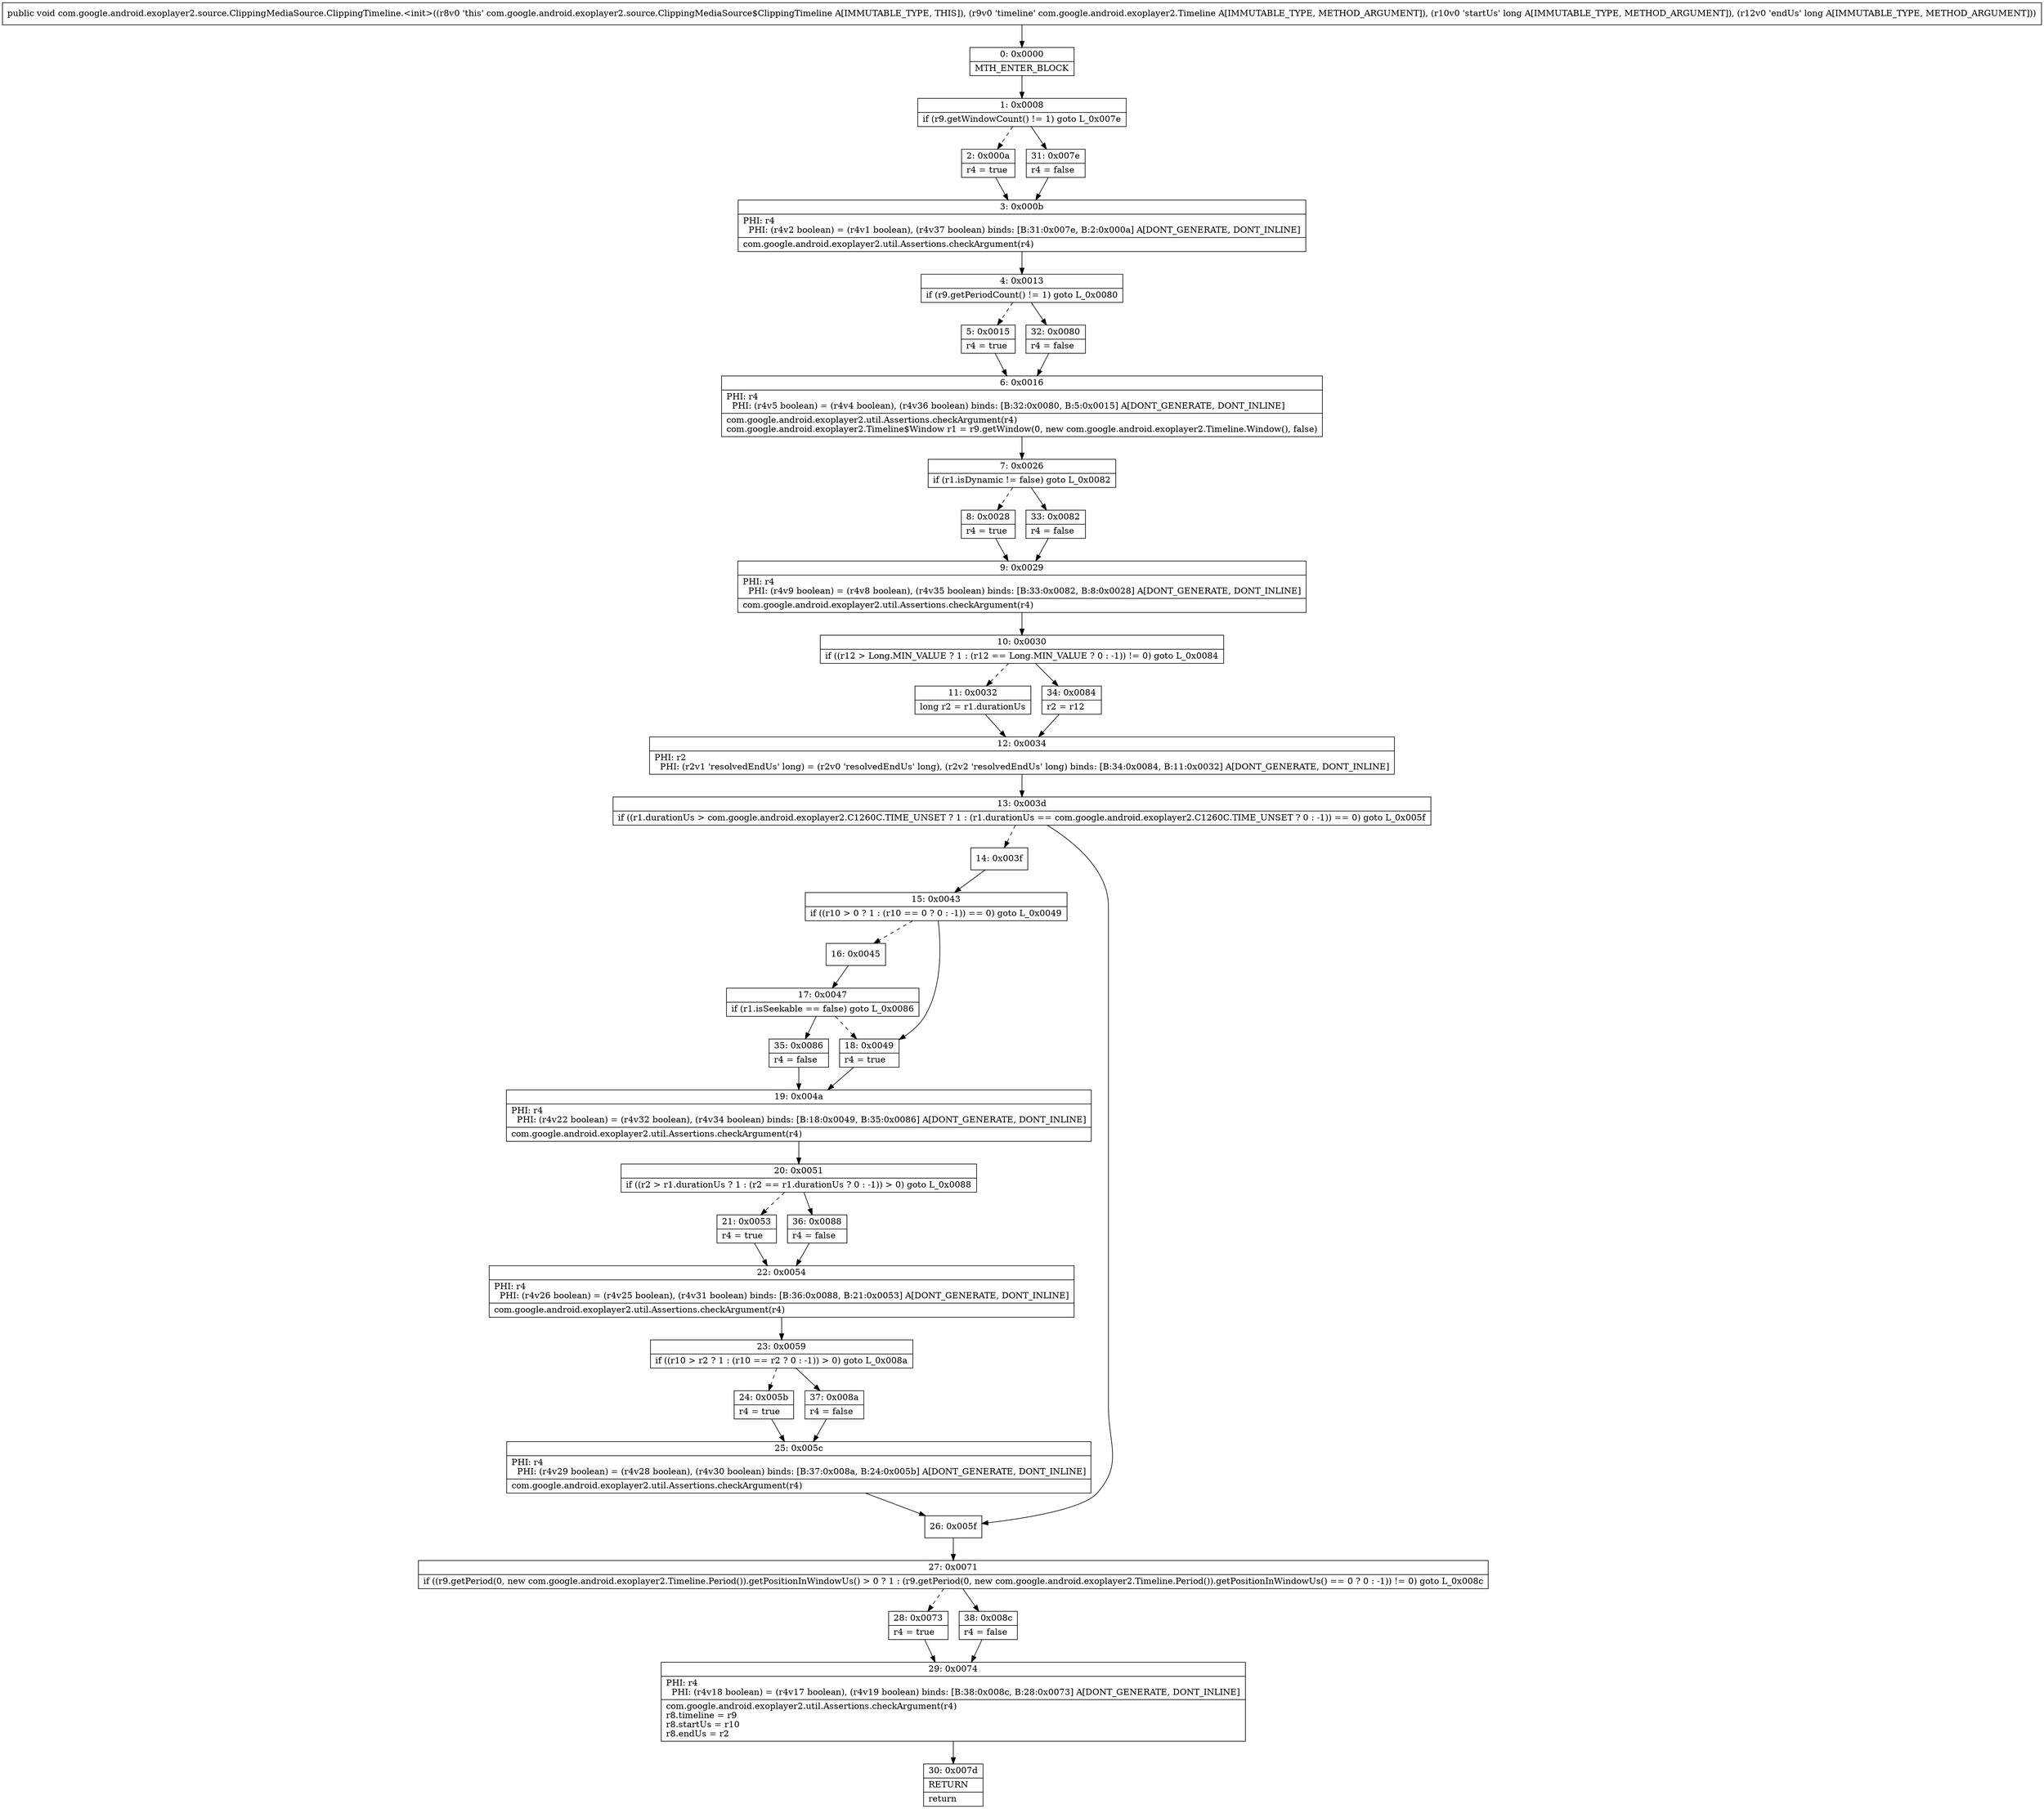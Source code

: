digraph "CFG forcom.google.android.exoplayer2.source.ClippingMediaSource.ClippingTimeline.\<init\>(Lcom\/google\/android\/exoplayer2\/Timeline;JJ)V" {
Node_0 [shape=record,label="{0\:\ 0x0000|MTH_ENTER_BLOCK\l}"];
Node_1 [shape=record,label="{1\:\ 0x0008|if (r9.getWindowCount() != 1) goto L_0x007e\l}"];
Node_2 [shape=record,label="{2\:\ 0x000a|r4 = true\l}"];
Node_3 [shape=record,label="{3\:\ 0x000b|PHI: r4 \l  PHI: (r4v2 boolean) = (r4v1 boolean), (r4v37 boolean) binds: [B:31:0x007e, B:2:0x000a] A[DONT_GENERATE, DONT_INLINE]\l|com.google.android.exoplayer2.util.Assertions.checkArgument(r4)\l}"];
Node_4 [shape=record,label="{4\:\ 0x0013|if (r9.getPeriodCount() != 1) goto L_0x0080\l}"];
Node_5 [shape=record,label="{5\:\ 0x0015|r4 = true\l}"];
Node_6 [shape=record,label="{6\:\ 0x0016|PHI: r4 \l  PHI: (r4v5 boolean) = (r4v4 boolean), (r4v36 boolean) binds: [B:32:0x0080, B:5:0x0015] A[DONT_GENERATE, DONT_INLINE]\l|com.google.android.exoplayer2.util.Assertions.checkArgument(r4)\lcom.google.android.exoplayer2.Timeline$Window r1 = r9.getWindow(0, new com.google.android.exoplayer2.Timeline.Window(), false)\l}"];
Node_7 [shape=record,label="{7\:\ 0x0026|if (r1.isDynamic != false) goto L_0x0082\l}"];
Node_8 [shape=record,label="{8\:\ 0x0028|r4 = true\l}"];
Node_9 [shape=record,label="{9\:\ 0x0029|PHI: r4 \l  PHI: (r4v9 boolean) = (r4v8 boolean), (r4v35 boolean) binds: [B:33:0x0082, B:8:0x0028] A[DONT_GENERATE, DONT_INLINE]\l|com.google.android.exoplayer2.util.Assertions.checkArgument(r4)\l}"];
Node_10 [shape=record,label="{10\:\ 0x0030|if ((r12 \> Long.MIN_VALUE ? 1 : (r12 == Long.MIN_VALUE ? 0 : \-1)) != 0) goto L_0x0084\l}"];
Node_11 [shape=record,label="{11\:\ 0x0032|long r2 = r1.durationUs\l}"];
Node_12 [shape=record,label="{12\:\ 0x0034|PHI: r2 \l  PHI: (r2v1 'resolvedEndUs' long) = (r2v0 'resolvedEndUs' long), (r2v2 'resolvedEndUs' long) binds: [B:34:0x0084, B:11:0x0032] A[DONT_GENERATE, DONT_INLINE]\l}"];
Node_13 [shape=record,label="{13\:\ 0x003d|if ((r1.durationUs \> com.google.android.exoplayer2.C1260C.TIME_UNSET ? 1 : (r1.durationUs == com.google.android.exoplayer2.C1260C.TIME_UNSET ? 0 : \-1)) == 0) goto L_0x005f\l}"];
Node_14 [shape=record,label="{14\:\ 0x003f}"];
Node_15 [shape=record,label="{15\:\ 0x0043|if ((r10 \> 0 ? 1 : (r10 == 0 ? 0 : \-1)) == 0) goto L_0x0049\l}"];
Node_16 [shape=record,label="{16\:\ 0x0045}"];
Node_17 [shape=record,label="{17\:\ 0x0047|if (r1.isSeekable == false) goto L_0x0086\l}"];
Node_18 [shape=record,label="{18\:\ 0x0049|r4 = true\l}"];
Node_19 [shape=record,label="{19\:\ 0x004a|PHI: r4 \l  PHI: (r4v22 boolean) = (r4v32 boolean), (r4v34 boolean) binds: [B:18:0x0049, B:35:0x0086] A[DONT_GENERATE, DONT_INLINE]\l|com.google.android.exoplayer2.util.Assertions.checkArgument(r4)\l}"];
Node_20 [shape=record,label="{20\:\ 0x0051|if ((r2 \> r1.durationUs ? 1 : (r2 == r1.durationUs ? 0 : \-1)) \> 0) goto L_0x0088\l}"];
Node_21 [shape=record,label="{21\:\ 0x0053|r4 = true\l}"];
Node_22 [shape=record,label="{22\:\ 0x0054|PHI: r4 \l  PHI: (r4v26 boolean) = (r4v25 boolean), (r4v31 boolean) binds: [B:36:0x0088, B:21:0x0053] A[DONT_GENERATE, DONT_INLINE]\l|com.google.android.exoplayer2.util.Assertions.checkArgument(r4)\l}"];
Node_23 [shape=record,label="{23\:\ 0x0059|if ((r10 \> r2 ? 1 : (r10 == r2 ? 0 : \-1)) \> 0) goto L_0x008a\l}"];
Node_24 [shape=record,label="{24\:\ 0x005b|r4 = true\l}"];
Node_25 [shape=record,label="{25\:\ 0x005c|PHI: r4 \l  PHI: (r4v29 boolean) = (r4v28 boolean), (r4v30 boolean) binds: [B:37:0x008a, B:24:0x005b] A[DONT_GENERATE, DONT_INLINE]\l|com.google.android.exoplayer2.util.Assertions.checkArgument(r4)\l}"];
Node_26 [shape=record,label="{26\:\ 0x005f}"];
Node_27 [shape=record,label="{27\:\ 0x0071|if ((r9.getPeriod(0, new com.google.android.exoplayer2.Timeline.Period()).getPositionInWindowUs() \> 0 ? 1 : (r9.getPeriod(0, new com.google.android.exoplayer2.Timeline.Period()).getPositionInWindowUs() == 0 ? 0 : \-1)) != 0) goto L_0x008c\l}"];
Node_28 [shape=record,label="{28\:\ 0x0073|r4 = true\l}"];
Node_29 [shape=record,label="{29\:\ 0x0074|PHI: r4 \l  PHI: (r4v18 boolean) = (r4v17 boolean), (r4v19 boolean) binds: [B:38:0x008c, B:28:0x0073] A[DONT_GENERATE, DONT_INLINE]\l|com.google.android.exoplayer2.util.Assertions.checkArgument(r4)\lr8.timeline = r9\lr8.startUs = r10\lr8.endUs = r2\l}"];
Node_30 [shape=record,label="{30\:\ 0x007d|RETURN\l|return\l}"];
Node_31 [shape=record,label="{31\:\ 0x007e|r4 = false\l}"];
Node_32 [shape=record,label="{32\:\ 0x0080|r4 = false\l}"];
Node_33 [shape=record,label="{33\:\ 0x0082|r4 = false\l}"];
Node_34 [shape=record,label="{34\:\ 0x0084|r2 = r12\l}"];
Node_35 [shape=record,label="{35\:\ 0x0086|r4 = false\l}"];
Node_36 [shape=record,label="{36\:\ 0x0088|r4 = false\l}"];
Node_37 [shape=record,label="{37\:\ 0x008a|r4 = false\l}"];
Node_38 [shape=record,label="{38\:\ 0x008c|r4 = false\l}"];
MethodNode[shape=record,label="{public void com.google.android.exoplayer2.source.ClippingMediaSource.ClippingTimeline.\<init\>((r8v0 'this' com.google.android.exoplayer2.source.ClippingMediaSource$ClippingTimeline A[IMMUTABLE_TYPE, THIS]), (r9v0 'timeline' com.google.android.exoplayer2.Timeline A[IMMUTABLE_TYPE, METHOD_ARGUMENT]), (r10v0 'startUs' long A[IMMUTABLE_TYPE, METHOD_ARGUMENT]), (r12v0 'endUs' long A[IMMUTABLE_TYPE, METHOD_ARGUMENT])) }"];
MethodNode -> Node_0;
Node_0 -> Node_1;
Node_1 -> Node_2[style=dashed];
Node_1 -> Node_31;
Node_2 -> Node_3;
Node_3 -> Node_4;
Node_4 -> Node_5[style=dashed];
Node_4 -> Node_32;
Node_5 -> Node_6;
Node_6 -> Node_7;
Node_7 -> Node_8[style=dashed];
Node_7 -> Node_33;
Node_8 -> Node_9;
Node_9 -> Node_10;
Node_10 -> Node_11[style=dashed];
Node_10 -> Node_34;
Node_11 -> Node_12;
Node_12 -> Node_13;
Node_13 -> Node_14[style=dashed];
Node_13 -> Node_26;
Node_14 -> Node_15;
Node_15 -> Node_16[style=dashed];
Node_15 -> Node_18;
Node_16 -> Node_17;
Node_17 -> Node_18[style=dashed];
Node_17 -> Node_35;
Node_18 -> Node_19;
Node_19 -> Node_20;
Node_20 -> Node_21[style=dashed];
Node_20 -> Node_36;
Node_21 -> Node_22;
Node_22 -> Node_23;
Node_23 -> Node_24[style=dashed];
Node_23 -> Node_37;
Node_24 -> Node_25;
Node_25 -> Node_26;
Node_26 -> Node_27;
Node_27 -> Node_28[style=dashed];
Node_27 -> Node_38;
Node_28 -> Node_29;
Node_29 -> Node_30;
Node_31 -> Node_3;
Node_32 -> Node_6;
Node_33 -> Node_9;
Node_34 -> Node_12;
Node_35 -> Node_19;
Node_36 -> Node_22;
Node_37 -> Node_25;
Node_38 -> Node_29;
}

